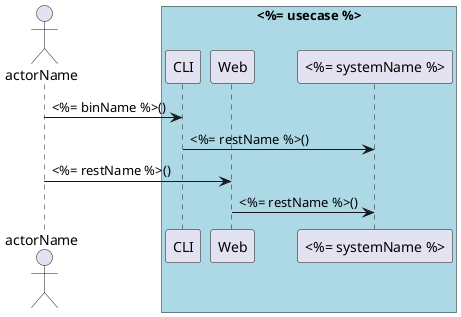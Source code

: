 @startuml
Actor "actorName" as A

box "<%= usecase %>" #lightblue
participant CLI as CLI
participant Web as Web
participant "<%= systemName %>" as S
A -> CLI : <%= binName %>()
CLI -> S : <%= restName %>()
A -> Web : <%= restName %>()
Web -> S : <%= restName %>()
end box

@enduml
